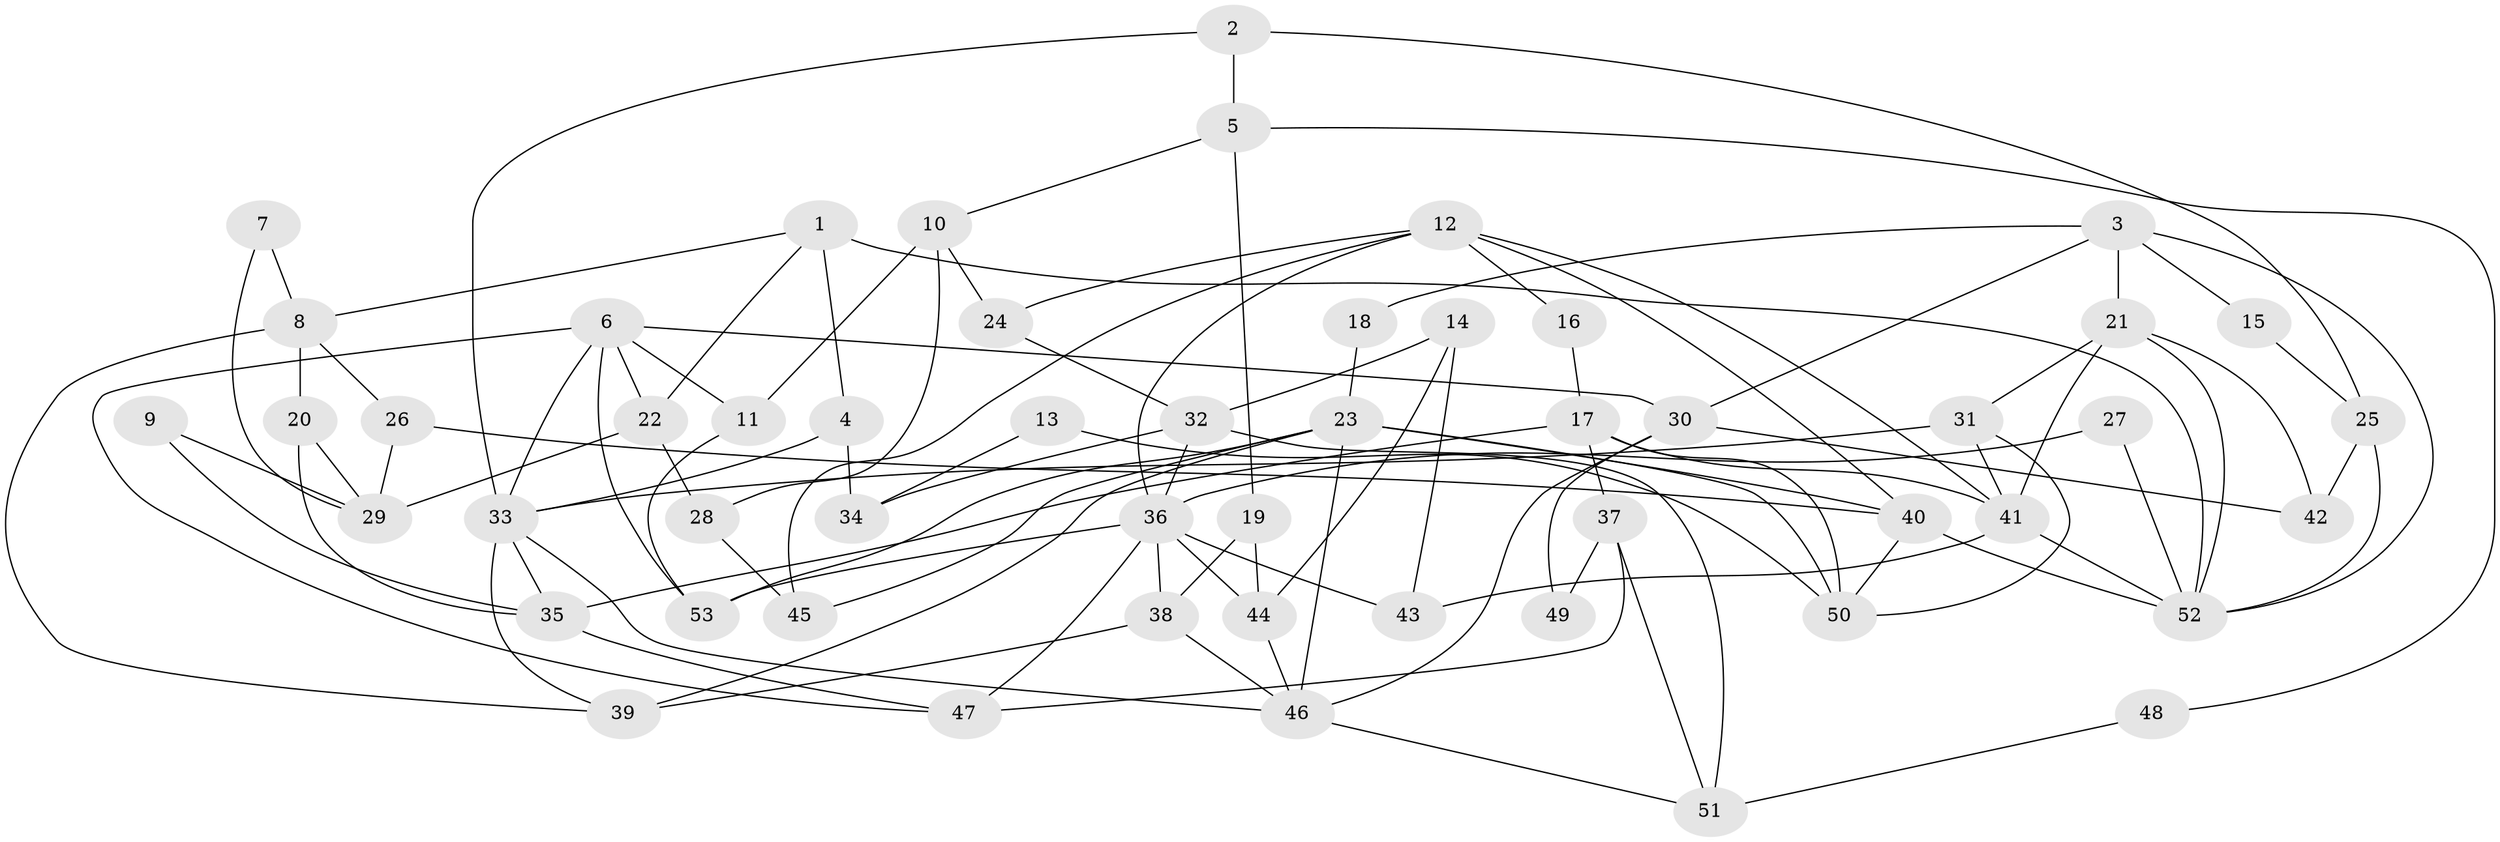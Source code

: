 // Generated by graph-tools (version 1.1) at 2025/26/03/09/25 03:26:11]
// undirected, 53 vertices, 106 edges
graph export_dot {
graph [start="1"]
  node [color=gray90,style=filled];
  1;
  2;
  3;
  4;
  5;
  6;
  7;
  8;
  9;
  10;
  11;
  12;
  13;
  14;
  15;
  16;
  17;
  18;
  19;
  20;
  21;
  22;
  23;
  24;
  25;
  26;
  27;
  28;
  29;
  30;
  31;
  32;
  33;
  34;
  35;
  36;
  37;
  38;
  39;
  40;
  41;
  42;
  43;
  44;
  45;
  46;
  47;
  48;
  49;
  50;
  51;
  52;
  53;
  1 -- 22;
  1 -- 52;
  1 -- 4;
  1 -- 8;
  2 -- 25;
  2 -- 33;
  2 -- 5;
  3 -- 52;
  3 -- 30;
  3 -- 15;
  3 -- 18;
  3 -- 21;
  4 -- 33;
  4 -- 34;
  5 -- 19;
  5 -- 10;
  5 -- 48;
  6 -- 53;
  6 -- 47;
  6 -- 11;
  6 -- 22;
  6 -- 30;
  6 -- 33;
  7 -- 8;
  7 -- 29;
  8 -- 39;
  8 -- 20;
  8 -- 26;
  9 -- 35;
  9 -- 29;
  10 -- 11;
  10 -- 24;
  10 -- 28;
  11 -- 53;
  12 -- 41;
  12 -- 40;
  12 -- 16;
  12 -- 24;
  12 -- 36;
  12 -- 45;
  13 -- 50;
  13 -- 34;
  14 -- 32;
  14 -- 43;
  14 -- 44;
  15 -- 25;
  16 -- 17;
  17 -- 35;
  17 -- 41;
  17 -- 37;
  17 -- 50;
  18 -- 23;
  19 -- 44;
  19 -- 38;
  20 -- 29;
  20 -- 35;
  21 -- 41;
  21 -- 31;
  21 -- 42;
  21 -- 52;
  22 -- 28;
  22 -- 29;
  23 -- 46;
  23 -- 50;
  23 -- 39;
  23 -- 40;
  23 -- 45;
  23 -- 53;
  24 -- 32;
  25 -- 42;
  25 -- 52;
  26 -- 40;
  26 -- 29;
  27 -- 52;
  27 -- 36;
  28 -- 45;
  30 -- 46;
  30 -- 42;
  30 -- 49;
  31 -- 33;
  31 -- 41;
  31 -- 50;
  32 -- 36;
  32 -- 34;
  32 -- 51;
  33 -- 46;
  33 -- 35;
  33 -- 39;
  35 -- 47;
  36 -- 44;
  36 -- 38;
  36 -- 43;
  36 -- 47;
  36 -- 53;
  37 -- 47;
  37 -- 49;
  37 -- 51;
  38 -- 39;
  38 -- 46;
  40 -- 50;
  40 -- 52;
  41 -- 52;
  41 -- 43;
  44 -- 46;
  46 -- 51;
  48 -- 51;
}
